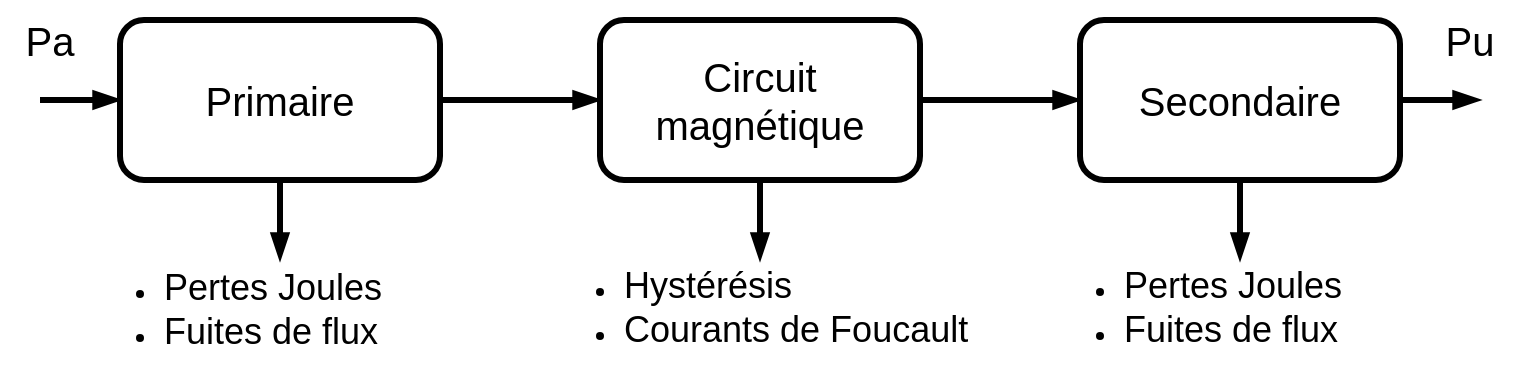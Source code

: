 <mxfile version="14.5.1" type="device"><diagram id="0IK-Zhm6p_G43K8Vh4LL" name="Page-1"><mxGraphModel dx="905" dy="680" grid="1" gridSize="10" guides="1" tooltips="1" connect="1" arrows="1" fold="1" page="1" pageScale="1" pageWidth="1169" pageHeight="827" math="0" shadow="0"><root><mxCell id="0"/><mxCell id="1" parent="0"/><mxCell id="lXPrHJbW8ql-1_jJehJL-4" style="edgeStyle=orthogonalEdgeStyle;rounded=0;orthogonalLoop=1;jettySize=auto;html=1;exitX=1;exitY=0.5;exitDx=0;exitDy=0;entryX=0;entryY=0.5;entryDx=0;entryDy=0;endArrow=blockThin;endFill=1;strokeWidth=3;" edge="1" parent="1" source="lXPrHJbW8ql-1_jJehJL-1" target="lXPrHJbW8ql-1_jJehJL-2"><mxGeometry relative="1" as="geometry"/></mxCell><mxCell id="lXPrHJbW8ql-1_jJehJL-7" style="edgeStyle=orthogonalEdgeStyle;rounded=0;orthogonalLoop=1;jettySize=auto;html=1;exitX=0;exitY=0.5;exitDx=0;exitDy=0;endArrow=none;endFill=0;startArrow=blockThin;startFill=1;strokeWidth=3;" edge="1" parent="1" source="lXPrHJbW8ql-1_jJehJL-1"><mxGeometry relative="1" as="geometry"><mxPoint x="160" y="280" as="targetPoint"/></mxGeometry></mxCell><mxCell id="lXPrHJbW8ql-1_jJehJL-8" style="edgeStyle=orthogonalEdgeStyle;rounded=0;orthogonalLoop=1;jettySize=auto;html=1;startArrow=none;startFill=0;endArrow=blockThin;endFill=1;strokeWidth=3;" edge="1" parent="1" source="lXPrHJbW8ql-1_jJehJL-1"><mxGeometry relative="1" as="geometry"><mxPoint x="280" y="360" as="targetPoint"/></mxGeometry></mxCell><mxCell id="lXPrHJbW8ql-1_jJehJL-1" value="&lt;font style=&quot;font-size: 20px&quot;&gt;Primaire&lt;/font&gt;" style="rounded=1;whiteSpace=wrap;html=1;strokeWidth=3;" vertex="1" parent="1"><mxGeometry x="200" y="240" width="160" height="80" as="geometry"/></mxCell><mxCell id="lXPrHJbW8ql-1_jJehJL-5" style="edgeStyle=orthogonalEdgeStyle;rounded=0;orthogonalLoop=1;jettySize=auto;html=1;exitX=1;exitY=0.5;exitDx=0;exitDy=0;entryX=0;entryY=0.5;entryDx=0;entryDy=0;endArrow=blockThin;endFill=1;strokeWidth=3;" edge="1" parent="1" source="lXPrHJbW8ql-1_jJehJL-2" target="lXPrHJbW8ql-1_jJehJL-3"><mxGeometry relative="1" as="geometry"/></mxCell><mxCell id="lXPrHJbW8ql-1_jJehJL-9" style="edgeStyle=orthogonalEdgeStyle;rounded=0;orthogonalLoop=1;jettySize=auto;html=1;exitX=0.5;exitY=1;exitDx=0;exitDy=0;startArrow=none;startFill=0;endArrow=blockThin;endFill=1;strokeWidth=3;" edge="1" parent="1" source="lXPrHJbW8ql-1_jJehJL-2"><mxGeometry relative="1" as="geometry"><mxPoint x="520" y="360" as="targetPoint"/></mxGeometry></mxCell><mxCell id="lXPrHJbW8ql-1_jJehJL-2" value="&lt;font style=&quot;font-size: 20px&quot;&gt;Circuit magnétique&lt;/font&gt;" style="rounded=1;whiteSpace=wrap;html=1;strokeWidth=3;" vertex="1" parent="1"><mxGeometry x="440" y="240" width="160" height="80" as="geometry"/></mxCell><mxCell id="lXPrHJbW8ql-1_jJehJL-6" style="edgeStyle=orthogonalEdgeStyle;rounded=0;orthogonalLoop=1;jettySize=auto;html=1;exitX=1;exitY=0.5;exitDx=0;exitDy=0;endArrow=blockThin;endFill=1;strokeWidth=3;" edge="1" parent="1" source="lXPrHJbW8ql-1_jJehJL-3"><mxGeometry relative="1" as="geometry"><mxPoint x="880" y="280" as="targetPoint"/></mxGeometry></mxCell><mxCell id="lXPrHJbW8ql-1_jJehJL-10" style="edgeStyle=orthogonalEdgeStyle;rounded=0;orthogonalLoop=1;jettySize=auto;html=1;startArrow=none;startFill=0;endArrow=blockThin;endFill=1;strokeWidth=3;" edge="1" parent="1" source="lXPrHJbW8ql-1_jJehJL-3"><mxGeometry relative="1" as="geometry"><mxPoint x="760" y="360" as="targetPoint"/></mxGeometry></mxCell><mxCell id="lXPrHJbW8ql-1_jJehJL-3" value="&lt;font style=&quot;font-size: 20px&quot;&gt;Secondaire&lt;/font&gt;" style="rounded=1;whiteSpace=wrap;html=1;strokeWidth=3;" vertex="1" parent="1"><mxGeometry x="680" y="240" width="160" height="80" as="geometry"/></mxCell><mxCell id="lXPrHJbW8ql-1_jJehJL-11" value="&lt;ul&gt;&lt;li&gt;&lt;font style=&quot;font-size: 18px&quot;&gt;Pertes Joules&lt;/font&gt;&lt;/li&gt;&lt;li&gt;&lt;font style=&quot;font-size: 18px&quot;&gt;Fuites de flux&lt;/font&gt;&lt;/li&gt;&lt;/ul&gt;" style="text;html=1;align=left;verticalAlign=middle;resizable=0;points=[];autosize=1;" vertex="1" parent="1"><mxGeometry x="180" y="355" width="160" height="60" as="geometry"/></mxCell><mxCell id="lXPrHJbW8ql-1_jJehJL-12" value="&lt;ul&gt;&lt;li&gt;&lt;font style=&quot;font-size: 18px&quot;&gt;Pertes Joules&lt;/font&gt;&lt;/li&gt;&lt;li&gt;&lt;font style=&quot;font-size: 18px&quot;&gt;Fuites de flux&lt;/font&gt;&lt;/li&gt;&lt;/ul&gt;" style="text;html=1;align=left;verticalAlign=middle;resizable=0;points=[];autosize=1;" vertex="1" parent="1"><mxGeometry x="660" y="354" width="160" height="60" as="geometry"/></mxCell><mxCell id="lXPrHJbW8ql-1_jJehJL-13" value="&lt;div&gt;&lt;span style=&quot;font-size: 18px&quot;&gt;&lt;br&gt;&lt;/span&gt;&lt;/div&gt;" style="text;html=1;align=center;verticalAlign=middle;resizable=0;points=[];autosize=1;" vertex="1" parent="1"><mxGeometry x="510" y="375" width="20" height="20" as="geometry"/></mxCell><mxCell id="lXPrHJbW8ql-1_jJehJL-15" value="&lt;ul&gt;&lt;li&gt;&lt;font style=&quot;font-size: 18px&quot;&gt;Hystérésis&lt;/font&gt;&lt;/li&gt;&lt;li&gt;&lt;font style=&quot;font-size: 18px&quot;&gt;Courants de Foucault&lt;/font&gt;&lt;/li&gt;&lt;/ul&gt;" style="text;html=1;align=left;verticalAlign=middle;resizable=0;points=[];autosize=1;" vertex="1" parent="1"><mxGeometry x="410" y="354" width="230" height="60" as="geometry"/></mxCell><mxCell id="lXPrHJbW8ql-1_jJehJL-16" value="&lt;font style=&quot;font-size: 20px&quot;&gt;Pa&lt;/font&gt;" style="text;html=1;strokeColor=none;fillColor=none;align=center;verticalAlign=middle;whiteSpace=wrap;rounded=0;" vertex="1" parent="1"><mxGeometry x="140" y="230" width="50" height="40" as="geometry"/></mxCell><mxCell id="lXPrHJbW8ql-1_jJehJL-17" value="&lt;font style=&quot;font-size: 20px&quot;&gt;Pu&lt;/font&gt;" style="text;html=1;strokeColor=none;fillColor=none;align=center;verticalAlign=middle;whiteSpace=wrap;rounded=0;" vertex="1" parent="1"><mxGeometry x="850" y="230" width="50" height="40" as="geometry"/></mxCell></root></mxGraphModel></diagram></mxfile>